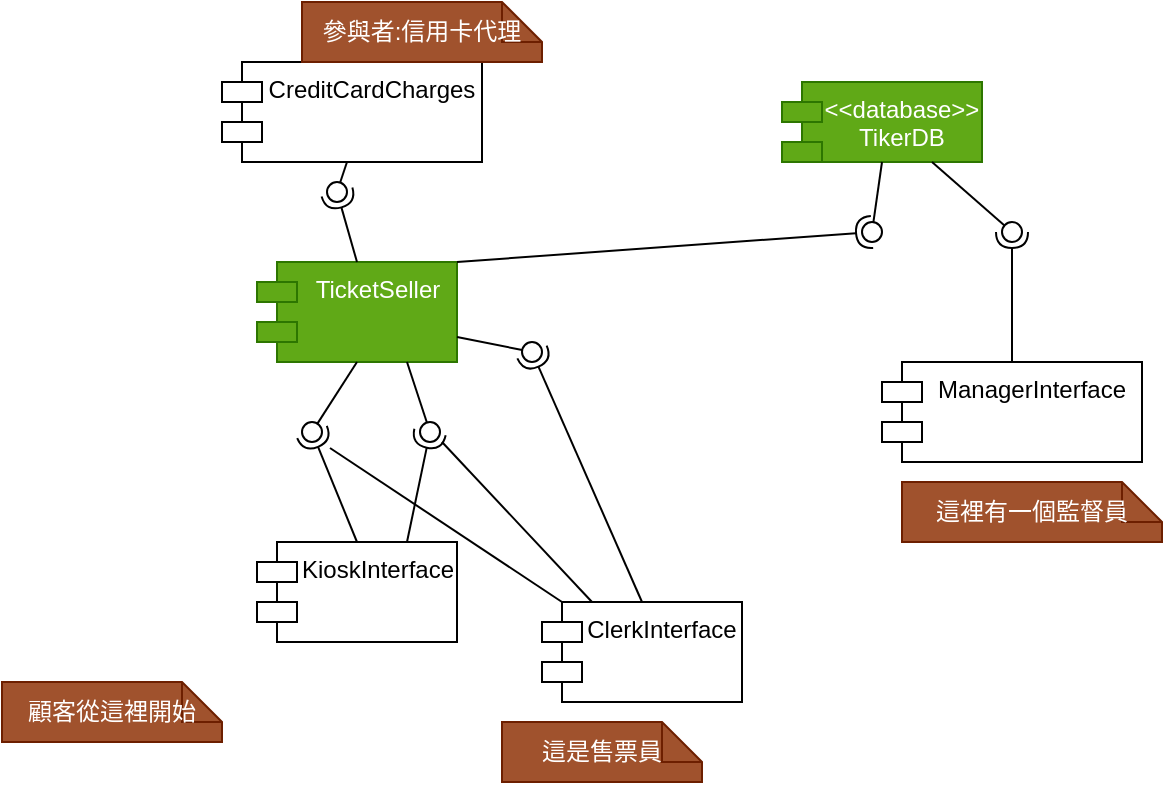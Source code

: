 <mxfile version="22.0.8" type="github">
  <diagram name="第 1 页" id="moaU06qZhJV7GNBQVXkP">
    <mxGraphModel dx="828" dy="462" grid="1" gridSize="10" guides="1" tooltips="1" connect="1" arrows="1" fold="1" page="1" pageScale="1" pageWidth="827" pageHeight="1169" math="0" shadow="0">
      <root>
        <mxCell id="0" />
        <mxCell id="1" parent="0" />
        <mxCell id="n2GzxOEZLQj9-3wEfp53-1" value="CreditCardCharges&lt;br&gt;" style="shape=module;align=left;spacingLeft=20;align=center;verticalAlign=top;whiteSpace=wrap;html=1;" vertex="1" parent="1">
          <mxGeometry x="310" y="30" width="130" height="50" as="geometry" />
        </mxCell>
        <mxCell id="n2GzxOEZLQj9-3wEfp53-2" value="KioskInterface" style="shape=module;align=left;spacingLeft=20;align=center;verticalAlign=top;whiteSpace=wrap;html=1;" vertex="1" parent="1">
          <mxGeometry x="327.5" y="270" width="100" height="50" as="geometry" />
        </mxCell>
        <mxCell id="n2GzxOEZLQj9-3wEfp53-3" value="ClerkInterface" style="shape=module;align=left;spacingLeft=20;align=center;verticalAlign=top;whiteSpace=wrap;html=1;" vertex="1" parent="1">
          <mxGeometry x="470" y="300" width="100" height="50" as="geometry" />
        </mxCell>
        <mxCell id="n2GzxOEZLQj9-3wEfp53-4" value="ManagerInterface" style="shape=module;align=left;spacingLeft=20;align=center;verticalAlign=top;whiteSpace=wrap;html=1;" vertex="1" parent="1">
          <mxGeometry x="640" y="180" width="130" height="50" as="geometry" />
        </mxCell>
        <mxCell id="n2GzxOEZLQj9-3wEfp53-6" value="TicketSeller&lt;br&gt;" style="shape=module;align=left;spacingLeft=20;align=center;verticalAlign=top;whiteSpace=wrap;html=1;fillColor=#60a917;fontColor=#ffffff;strokeColor=#2D7600;" vertex="1" parent="1">
          <mxGeometry x="327.5" y="130" width="100" height="50" as="geometry" />
        </mxCell>
        <mxCell id="n2GzxOEZLQj9-3wEfp53-7" value="&amp;lt;&amp;lt;database&amp;gt;&amp;gt;&lt;br&gt;TikerDB" style="shape=module;align=left;spacingLeft=20;align=center;verticalAlign=top;whiteSpace=wrap;html=1;fillColor=#60a917;fontColor=#ffffff;strokeColor=#2D7600;" vertex="1" parent="1">
          <mxGeometry x="590" y="40" width="100" height="40" as="geometry" />
        </mxCell>
        <mxCell id="n2GzxOEZLQj9-3wEfp53-8" value="參與者:信用卡代理" style="shape=note;size=20;whiteSpace=wrap;html=1;fillColor=#a0522d;fontColor=#ffffff;strokeColor=#6D1F00;" vertex="1" parent="1">
          <mxGeometry x="350" width="120" height="30" as="geometry" />
        </mxCell>
        <mxCell id="n2GzxOEZLQj9-3wEfp53-9" value="顧客從這裡開始" style="shape=note;size=20;whiteSpace=wrap;html=1;fillColor=#a0522d;fontColor=#ffffff;strokeColor=#6D1F00;" vertex="1" parent="1">
          <mxGeometry x="200" y="340" width="110" height="30" as="geometry" />
        </mxCell>
        <mxCell id="n2GzxOEZLQj9-3wEfp53-10" value="這是售票員" style="shape=note;size=20;whiteSpace=wrap;html=1;fillColor=#a0522d;fontColor=#ffffff;strokeColor=#6D1F00;" vertex="1" parent="1">
          <mxGeometry x="450" y="360" width="100" height="30" as="geometry" />
        </mxCell>
        <mxCell id="n2GzxOEZLQj9-3wEfp53-11" value="這裡有一個監督員" style="shape=note;size=20;whiteSpace=wrap;html=1;fillColor=#a0522d;fontColor=#ffffff;strokeColor=#6D1F00;" vertex="1" parent="1">
          <mxGeometry x="650" y="240" width="130" height="30" as="geometry" />
        </mxCell>
        <mxCell id="n2GzxOEZLQj9-3wEfp53-15" value="" style="rounded=0;orthogonalLoop=1;jettySize=auto;html=1;endArrow=halfCircle;endFill=0;endSize=6;strokeWidth=1;sketch=0;exitX=0.5;exitY=0;exitDx=0;exitDy=0;" edge="1" target="n2GzxOEZLQj9-3wEfp53-17" parent="1" source="n2GzxOEZLQj9-3wEfp53-2">
          <mxGeometry relative="1" as="geometry">
            <mxPoint x="370" y="195" as="sourcePoint" />
          </mxGeometry>
        </mxCell>
        <mxCell id="n2GzxOEZLQj9-3wEfp53-16" value="" style="rounded=0;orthogonalLoop=1;jettySize=auto;html=1;endArrow=oval;endFill=0;sketch=0;sourcePerimeterSpacing=0;targetPerimeterSpacing=0;endSize=10;exitX=0.5;exitY=1;exitDx=0;exitDy=0;" edge="1" target="n2GzxOEZLQj9-3wEfp53-17" parent="1" source="n2GzxOEZLQj9-3wEfp53-6">
          <mxGeometry relative="1" as="geometry">
            <mxPoint x="330" y="195" as="sourcePoint" />
          </mxGeometry>
        </mxCell>
        <mxCell id="n2GzxOEZLQj9-3wEfp53-17" value="" style="ellipse;whiteSpace=wrap;html=1;align=center;aspect=fixed;fillColor=none;strokeColor=none;resizable=0;perimeter=centerPerimeter;rotatable=0;allowArrows=0;points=[];outlineConnect=1;" vertex="1" parent="1">
          <mxGeometry x="350" y="210" width="10" height="10" as="geometry" />
        </mxCell>
        <mxCell id="n2GzxOEZLQj9-3wEfp53-22" value="" style="ellipse;whiteSpace=wrap;html=1;align=center;aspect=fixed;fillColor=none;strokeColor=none;resizable=0;perimeter=centerPerimeter;rotatable=0;allowArrows=0;points=[];outlineConnect=1;" vertex="1" parent="1">
          <mxGeometry x="372.5" y="200" width="10" height="10" as="geometry" />
        </mxCell>
        <mxCell id="n2GzxOEZLQj9-3wEfp53-23" value="" style="rounded=0;orthogonalLoop=1;jettySize=auto;html=1;endArrow=halfCircle;endFill=0;endSize=6;strokeWidth=1;sketch=0;exitX=0.75;exitY=0;exitDx=0;exitDy=0;entryX=0.504;entryY=0.16;entryDx=0;entryDy=0;entryPerimeter=0;" edge="1" target="n2GzxOEZLQj9-3wEfp53-25" parent="1" source="n2GzxOEZLQj9-3wEfp53-2">
          <mxGeometry relative="1" as="geometry">
            <mxPoint x="417.5" y="270" as="sourcePoint" />
            <mxPoint x="430" y="220" as="targetPoint" />
          </mxGeometry>
        </mxCell>
        <mxCell id="n2GzxOEZLQj9-3wEfp53-24" value="" style="rounded=0;orthogonalLoop=1;jettySize=auto;html=1;endArrow=oval;endFill=0;sketch=0;sourcePerimeterSpacing=0;targetPerimeterSpacing=0;endSize=10;exitX=0.75;exitY=1;exitDx=0;exitDy=0;" edge="1" target="n2GzxOEZLQj9-3wEfp53-25" parent="1" source="n2GzxOEZLQj9-3wEfp53-6">
          <mxGeometry relative="1" as="geometry">
            <mxPoint x="400" y="195" as="sourcePoint" />
          </mxGeometry>
        </mxCell>
        <mxCell id="n2GzxOEZLQj9-3wEfp53-25" value="" style="ellipse;whiteSpace=wrap;html=1;align=center;aspect=fixed;fillColor=none;strokeColor=none;resizable=0;perimeter=centerPerimeter;rotatable=0;allowArrows=0;points=[];outlineConnect=1;" vertex="1" parent="1">
          <mxGeometry x="409" y="210" width="10" height="10" as="geometry" />
        </mxCell>
        <mxCell id="n2GzxOEZLQj9-3wEfp53-27" value="" style="endArrow=none;html=1;rounded=0;entryX=0;entryY=0;entryDx=10;entryDy=0;entryPerimeter=0;" edge="1" parent="1" target="n2GzxOEZLQj9-3wEfp53-3">
          <mxGeometry relative="1" as="geometry">
            <mxPoint x="364" y="223" as="sourcePoint" />
            <mxPoint x="474" y="307.5" as="targetPoint" />
          </mxGeometry>
        </mxCell>
        <mxCell id="n2GzxOEZLQj9-3wEfp53-28" value="" style="endArrow=none;html=1;rounded=0;entryX=0.25;entryY=0;entryDx=0;entryDy=0;" edge="1" parent="1" target="n2GzxOEZLQj9-3wEfp53-3">
          <mxGeometry relative="1" as="geometry">
            <mxPoint x="420" y="220" as="sourcePoint" />
            <mxPoint x="584" y="228.82" as="targetPoint" />
          </mxGeometry>
        </mxCell>
        <mxCell id="n2GzxOEZLQj9-3wEfp53-29" value="" style="rounded=0;orthogonalLoop=1;jettySize=auto;html=1;endArrow=halfCircle;endFill=0;endSize=6;strokeWidth=1;sketch=0;exitX=0.5;exitY=0;exitDx=0;exitDy=0;" edge="1" target="n2GzxOEZLQj9-3wEfp53-31" parent="1" source="n2GzxOEZLQj9-3wEfp53-3">
          <mxGeometry relative="1" as="geometry">
            <mxPoint x="470" y="165" as="sourcePoint" />
          </mxGeometry>
        </mxCell>
        <mxCell id="n2GzxOEZLQj9-3wEfp53-30" value="" style="rounded=0;orthogonalLoop=1;jettySize=auto;html=1;endArrow=oval;endFill=0;sketch=0;sourcePerimeterSpacing=0;targetPerimeterSpacing=0;endSize=10;exitX=1;exitY=0.75;exitDx=0;exitDy=0;" edge="1" target="n2GzxOEZLQj9-3wEfp53-31" parent="1" source="n2GzxOEZLQj9-3wEfp53-6">
          <mxGeometry relative="1" as="geometry">
            <mxPoint x="430" y="165" as="sourcePoint" />
          </mxGeometry>
        </mxCell>
        <mxCell id="n2GzxOEZLQj9-3wEfp53-31" value="" style="ellipse;whiteSpace=wrap;html=1;align=center;aspect=fixed;fillColor=none;strokeColor=none;resizable=0;perimeter=centerPerimeter;rotatable=0;allowArrows=0;points=[];outlineConnect=1;" vertex="1" parent="1">
          <mxGeometry x="460" y="170" width="10" height="10" as="geometry" />
        </mxCell>
        <mxCell id="n2GzxOEZLQj9-3wEfp53-32" value="" style="rounded=0;orthogonalLoop=1;jettySize=auto;html=1;endArrow=halfCircle;endFill=0;endSize=6;strokeWidth=1;sketch=0;exitX=0.5;exitY=0;exitDx=0;exitDy=0;" edge="1" target="n2GzxOEZLQj9-3wEfp53-34" parent="1" source="n2GzxOEZLQj9-3wEfp53-6">
          <mxGeometry relative="1" as="geometry">
            <mxPoint x="356.0" y="130.0" as="sourcePoint" />
          </mxGeometry>
        </mxCell>
        <mxCell id="n2GzxOEZLQj9-3wEfp53-33" value="" style="rounded=0;orthogonalLoop=1;jettySize=auto;html=1;endArrow=oval;endFill=0;sketch=0;sourcePerimeterSpacing=0;targetPerimeterSpacing=0;endSize=10;exitX=0.5;exitY=1;exitDx=0;exitDy=0;" edge="1" target="n2GzxOEZLQj9-3wEfp53-34" parent="1">
          <mxGeometry relative="1" as="geometry">
            <mxPoint x="372.5" y="80" as="sourcePoint" />
          </mxGeometry>
        </mxCell>
        <mxCell id="n2GzxOEZLQj9-3wEfp53-34" value="" style="ellipse;whiteSpace=wrap;html=1;align=center;aspect=fixed;fillColor=none;strokeColor=none;resizable=0;perimeter=centerPerimeter;rotatable=0;allowArrows=0;points=[];outlineConnect=1;" vertex="1" parent="1">
          <mxGeometry x="362.5" y="90" width="10" height="10" as="geometry" />
        </mxCell>
        <mxCell id="n2GzxOEZLQj9-3wEfp53-35" value="" style="rounded=0;orthogonalLoop=1;jettySize=auto;html=1;endArrow=halfCircle;endFill=0;endSize=6;strokeWidth=1;sketch=0;exitX=1;exitY=0;exitDx=0;exitDy=0;" edge="1" target="n2GzxOEZLQj9-3wEfp53-37" parent="1" source="n2GzxOEZLQj9-3wEfp53-6">
          <mxGeometry relative="1" as="geometry">
            <mxPoint x="660" y="95" as="sourcePoint" />
          </mxGeometry>
        </mxCell>
        <mxCell id="n2GzxOEZLQj9-3wEfp53-36" value="" style="rounded=0;orthogonalLoop=1;jettySize=auto;html=1;endArrow=oval;endFill=0;sketch=0;sourcePerimeterSpacing=0;targetPerimeterSpacing=0;endSize=10;exitX=0.5;exitY=1;exitDx=0;exitDy=0;" edge="1" target="n2GzxOEZLQj9-3wEfp53-37" parent="1" source="n2GzxOEZLQj9-3wEfp53-7">
          <mxGeometry relative="1" as="geometry">
            <mxPoint x="620" y="95" as="sourcePoint" />
          </mxGeometry>
        </mxCell>
        <mxCell id="n2GzxOEZLQj9-3wEfp53-37" value="" style="ellipse;whiteSpace=wrap;html=1;align=center;aspect=fixed;fillColor=none;strokeColor=none;resizable=0;perimeter=centerPerimeter;rotatable=0;allowArrows=0;points=[];outlineConnect=1;" vertex="1" parent="1">
          <mxGeometry x="630" y="110" width="10" height="10" as="geometry" />
        </mxCell>
        <mxCell id="n2GzxOEZLQj9-3wEfp53-40" value="" style="rounded=0;orthogonalLoop=1;jettySize=auto;html=1;endArrow=halfCircle;endFill=0;endSize=6;strokeWidth=1;sketch=0;exitX=0.5;exitY=0;exitDx=0;exitDy=0;" edge="1" target="n2GzxOEZLQj9-3wEfp53-42" parent="1" source="n2GzxOEZLQj9-3wEfp53-4">
          <mxGeometry relative="1" as="geometry">
            <mxPoint x="700" y="115" as="sourcePoint" />
          </mxGeometry>
        </mxCell>
        <mxCell id="n2GzxOEZLQj9-3wEfp53-41" value="" style="rounded=0;orthogonalLoop=1;jettySize=auto;html=1;endArrow=oval;endFill=0;sketch=0;sourcePerimeterSpacing=0;targetPerimeterSpacing=0;endSize=10;exitX=0.75;exitY=1;exitDx=0;exitDy=0;" edge="1" target="n2GzxOEZLQj9-3wEfp53-42" parent="1" source="n2GzxOEZLQj9-3wEfp53-7">
          <mxGeometry relative="1" as="geometry">
            <mxPoint x="660" y="115" as="sourcePoint" />
          </mxGeometry>
        </mxCell>
        <mxCell id="n2GzxOEZLQj9-3wEfp53-42" value="" style="ellipse;whiteSpace=wrap;html=1;align=center;aspect=fixed;fillColor=none;strokeColor=none;resizable=0;perimeter=centerPerimeter;rotatable=0;allowArrows=0;points=[];outlineConnect=1;" vertex="1" parent="1">
          <mxGeometry x="700" y="110" width="10" height="10" as="geometry" />
        </mxCell>
      </root>
    </mxGraphModel>
  </diagram>
</mxfile>
